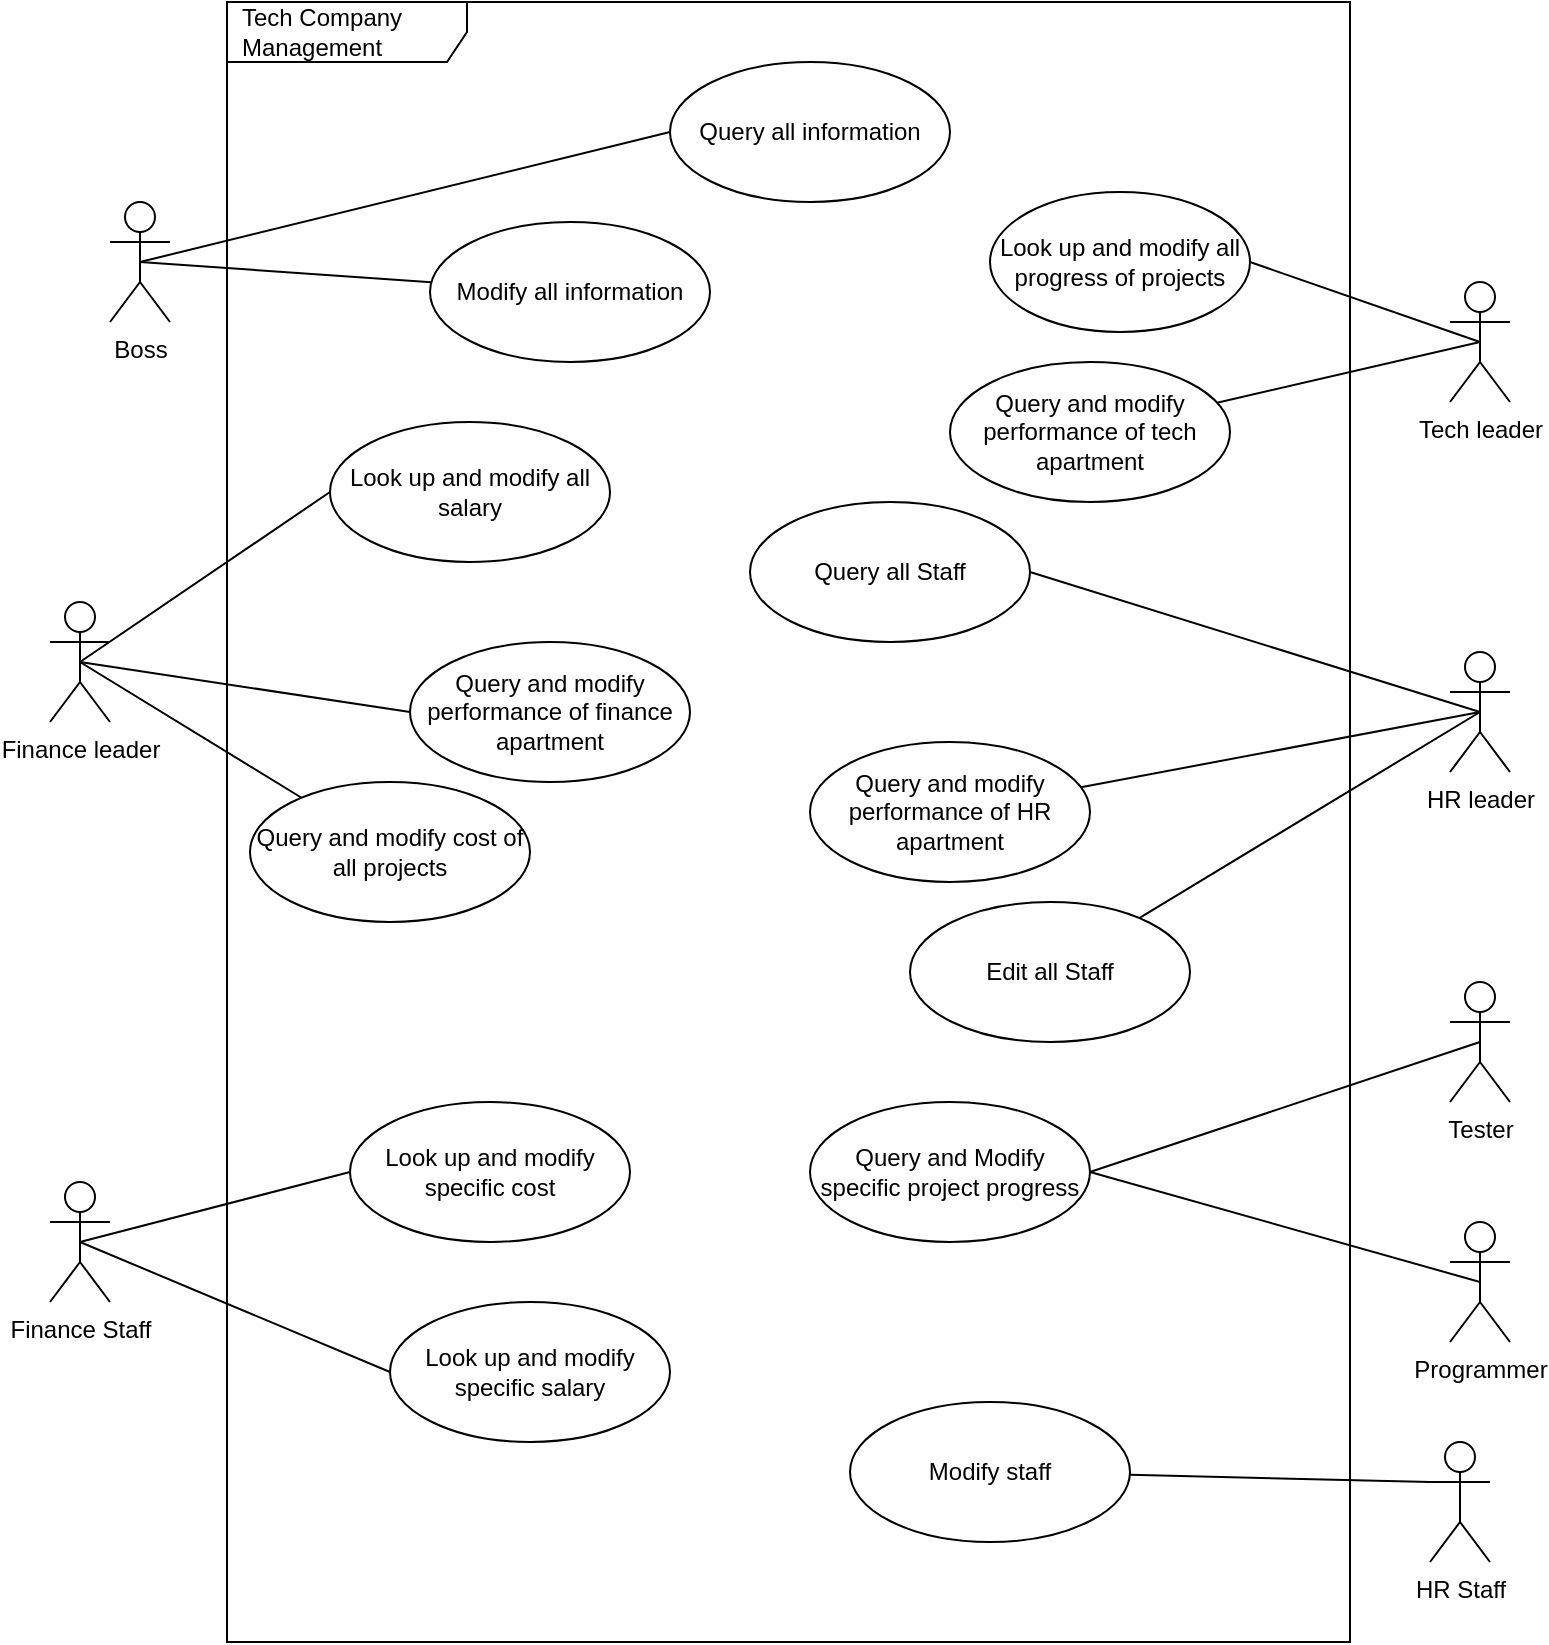 <mxfile version="24.7.17">
  <diagram name="Page-1" id="NVx1WiKt9V09RQy1iXbr">
    <mxGraphModel dx="1615" dy="815" grid="1" gridSize="10" guides="1" tooltips="1" connect="1" arrows="1" fold="1" page="1" pageScale="1" pageWidth="827" pageHeight="1169" math="0" shadow="0">
      <root>
        <mxCell id="0" />
        <mxCell id="1" parent="0" />
        <mxCell id="lRWleDtiuKeqj4dIFjVO-1" value="Tech Company Management&amp;nbsp;" style="shape=umlFrame;whiteSpace=wrap;html=1;width=120;height=30;boundedLbl=1;verticalAlign=middle;align=left;spacingLeft=5;" parent="1" vertex="1">
          <mxGeometry x="148.5" y="260" width="561.5" height="820" as="geometry" />
        </mxCell>
        <mxCell id="lRWleDtiuKeqj4dIFjVO-2" value="Boss" style="shape=umlActor;verticalLabelPosition=bottom;verticalAlign=top;html=1;" parent="1" vertex="1">
          <mxGeometry x="90" y="360" width="30" height="60" as="geometry" />
        </mxCell>
        <mxCell id="lRWleDtiuKeqj4dIFjVO-3" value="Query and modify cost of all projects" style="ellipse;whiteSpace=wrap;html=1;" parent="1" vertex="1">
          <mxGeometry x="160" y="650" width="140" height="70" as="geometry" />
        </mxCell>
        <mxCell id="lRWleDtiuKeqj4dIFjVO-6" value="&lt;div&gt;Tech leader&lt;/div&gt;" style="shape=umlActor;verticalLabelPosition=bottom;verticalAlign=top;html=1;outlineConnect=0;" parent="1" vertex="1">
          <mxGeometry x="760" y="400" width="30" height="60" as="geometry" />
        </mxCell>
        <mxCell id="lRWleDtiuKeqj4dIFjVO-7" value="Finance leader" style="shape=umlActor;verticalLabelPosition=bottom;verticalAlign=top;html=1;outlineConnect=0;" parent="1" vertex="1">
          <mxGeometry x="60" y="560" width="30" height="60" as="geometry" />
        </mxCell>
        <mxCell id="lRWleDtiuKeqj4dIFjVO-9" value="" style="edgeStyle=none;html=1;endArrow=none;verticalAlign=bottom;rounded=0;exitX=0.5;exitY=0.5;exitDx=0;exitDy=0;exitPerimeter=0;" parent="1" source="lRWleDtiuKeqj4dIFjVO-7" target="lRWleDtiuKeqj4dIFjVO-3" edge="1">
          <mxGeometry width="160" relative="1" as="geometry">
            <mxPoint x="130" y="770" as="sourcePoint" />
            <mxPoint x="300" y="769.5" as="targetPoint" />
          </mxGeometry>
        </mxCell>
        <mxCell id="lRWleDtiuKeqj4dIFjVO-25" value="Query all information" style="ellipse;whiteSpace=wrap;html=1;" parent="1" vertex="1">
          <mxGeometry x="370" y="290" width="140" height="70" as="geometry" />
        </mxCell>
        <mxCell id="lRWleDtiuKeqj4dIFjVO-44" value="Query and modify performance of HR apartment" style="ellipse;whiteSpace=wrap;html=1;" parent="1" vertex="1">
          <mxGeometry x="440" y="630" width="140" height="70" as="geometry" />
        </mxCell>
        <mxCell id="lRWleDtiuKeqj4dIFjVO-45" value="" style="edgeStyle=none;html=1;endArrow=none;verticalAlign=bottom;rounded=0;exitX=0.5;exitY=0.5;exitDx=0;exitDy=0;exitPerimeter=0;" parent="1" source="qto2QyLCJmV5Q_1jzjQv-19" target="lRWleDtiuKeqj4dIFjVO-44" edge="1">
          <mxGeometry width="160" relative="1" as="geometry">
            <mxPoint x="750" y="530" as="sourcePoint" />
            <mxPoint x="270" y="710" as="targetPoint" />
          </mxGeometry>
        </mxCell>
        <mxCell id="lRWleDtiuKeqj4dIFjVO-50" value="Query and modify performance of tech apartment" style="ellipse;whiteSpace=wrap;html=1;" parent="1" vertex="1">
          <mxGeometry x="510" y="440" width="140" height="70" as="geometry" />
        </mxCell>
        <mxCell id="lRWleDtiuKeqj4dIFjVO-53" value="" style="edgeStyle=none;html=1;endArrow=none;verticalAlign=bottom;rounded=0;exitX=0.5;exitY=0.5;exitDx=0;exitDy=0;exitPerimeter=0;" parent="1" source="lRWleDtiuKeqj4dIFjVO-6" target="lRWleDtiuKeqj4dIFjVO-50" edge="1">
          <mxGeometry width="160" relative="1" as="geometry">
            <mxPoint x="319.497" y="609.749" as="sourcePoint" />
            <mxPoint x="380.503" y="640.251" as="targetPoint" />
          </mxGeometry>
        </mxCell>
        <mxCell id="lRWleDtiuKeqj4dIFjVO-70" value="Query and modify performance of finance apartment" style="ellipse;whiteSpace=wrap;html=1;" parent="1" vertex="1">
          <mxGeometry x="240" y="580" width="140" height="70" as="geometry" />
        </mxCell>
        <mxCell id="lRWleDtiuKeqj4dIFjVO-71" value="Query all Staff" style="ellipse;whiteSpace=wrap;html=1;" parent="1" vertex="1">
          <mxGeometry x="410" y="510" width="140" height="70" as="geometry" />
        </mxCell>
        <mxCell id="lRWleDtiuKeqj4dIFjVO-72" value="" style="edgeStyle=none;html=1;endArrow=none;verticalAlign=bottom;rounded=0;entryX=0.5;entryY=0.5;entryDx=0;entryDy=0;entryPerimeter=0;exitX=0;exitY=0.5;exitDx=0;exitDy=0;" parent="1" source="lRWleDtiuKeqj4dIFjVO-25" target="lRWleDtiuKeqj4dIFjVO-2" edge="1">
          <mxGeometry width="160" relative="1" as="geometry">
            <mxPoint x="616" y="470" as="sourcePoint" />
            <mxPoint x="211" y="474" as="targetPoint" />
          </mxGeometry>
        </mxCell>
        <mxCell id="lRWleDtiuKeqj4dIFjVO-73" value="Look up and modify all progress of projects" style="ellipse;whiteSpace=wrap;html=1;" parent="1" vertex="1">
          <mxGeometry x="530" y="355" width="130" height="70" as="geometry" />
        </mxCell>
        <mxCell id="lRWleDtiuKeqj4dIFjVO-74" value="" style="edgeStyle=none;html=1;endArrow=none;verticalAlign=bottom;rounded=0;exitX=0.5;exitY=0.5;exitDx=0;exitDy=0;exitPerimeter=0;entryX=1;entryY=0.5;entryDx=0;entryDy=0;" parent="1" source="lRWleDtiuKeqj4dIFjVO-6" target="lRWleDtiuKeqj4dIFjVO-73" edge="1">
          <mxGeometry width="160" relative="1" as="geometry">
            <mxPoint x="20" y="860" as="sourcePoint" />
            <mxPoint x="260" y="864" as="targetPoint" />
          </mxGeometry>
        </mxCell>
        <mxCell id="qto2QyLCJmV5Q_1jzjQv-19" value="&lt;div&gt;HR leader&lt;/div&gt;" style="shape=umlActor;verticalLabelPosition=bottom;verticalAlign=top;html=1;outlineConnect=0;" vertex="1" parent="1">
          <mxGeometry x="760" y="585" width="30" height="60" as="geometry" />
        </mxCell>
        <mxCell id="qto2QyLCJmV5Q_1jzjQv-20" value="&lt;div&gt;HR Staff&lt;/div&gt;" style="shape=umlActor;verticalLabelPosition=bottom;verticalAlign=top;html=1;outlineConnect=0;" vertex="1" parent="1">
          <mxGeometry x="750" y="980" width="30" height="60" as="geometry" />
        </mxCell>
        <mxCell id="qto2QyLCJmV5Q_1jzjQv-21" value="Finance Staff" style="shape=umlActor;verticalLabelPosition=bottom;verticalAlign=top;html=1;outlineConnect=0;" vertex="1" parent="1">
          <mxGeometry x="60" y="850" width="30" height="60" as="geometry" />
        </mxCell>
        <mxCell id="qto2QyLCJmV5Q_1jzjQv-22" value="Programmer" style="shape=umlActor;verticalLabelPosition=bottom;verticalAlign=top;html=1;outlineConnect=0;" vertex="1" parent="1">
          <mxGeometry x="760" y="870" width="30" height="60" as="geometry" />
        </mxCell>
        <mxCell id="qto2QyLCJmV5Q_1jzjQv-23" value="Tester" style="shape=umlActor;verticalLabelPosition=bottom;verticalAlign=top;html=1;outlineConnect=0;" vertex="1" parent="1">
          <mxGeometry x="760" y="750" width="30" height="60" as="geometry" />
        </mxCell>
        <mxCell id="qto2QyLCJmV5Q_1jzjQv-25" value="Query and Modify specific project progress" style="ellipse;whiteSpace=wrap;html=1;" vertex="1" parent="1">
          <mxGeometry x="440" y="810" width="140" height="70" as="geometry" />
        </mxCell>
        <mxCell id="qto2QyLCJmV5Q_1jzjQv-26" style="rounded=0;orthogonalLoop=1;jettySize=auto;html=1;entryX=0.5;entryY=0.5;entryDx=0;entryDy=0;entryPerimeter=0;endArrow=none;endFill=0;exitX=1;exitY=0.5;exitDx=0;exitDy=0;" edge="1" parent="1" source="qto2QyLCJmV5Q_1jzjQv-25" target="qto2QyLCJmV5Q_1jzjQv-22">
          <mxGeometry relative="1" as="geometry">
            <mxPoint x="790" y="855" as="sourcePoint" />
          </mxGeometry>
        </mxCell>
        <mxCell id="qto2QyLCJmV5Q_1jzjQv-32" value="Look up and modify all salary" style="ellipse;whiteSpace=wrap;html=1;" vertex="1" parent="1">
          <mxGeometry x="200" y="470" width="140" height="70" as="geometry" />
        </mxCell>
        <mxCell id="qto2QyLCJmV5Q_1jzjQv-33" value="" style="edgeStyle=none;html=1;endArrow=none;verticalAlign=bottom;rounded=0;entryX=0;entryY=0.5;entryDx=0;entryDy=0;exitX=0.5;exitY=0.5;exitDx=0;exitDy=0;exitPerimeter=0;" edge="1" parent="1" source="lRWleDtiuKeqj4dIFjVO-7" target="lRWleDtiuKeqj4dIFjVO-70">
          <mxGeometry width="160" relative="1" as="geometry">
            <mxPoint x="180" y="525" as="sourcePoint" />
            <mxPoint x="325" y="800" as="targetPoint" />
          </mxGeometry>
        </mxCell>
        <mxCell id="qto2QyLCJmV5Q_1jzjQv-34" value="" style="edgeStyle=none;html=1;endArrow=none;verticalAlign=bottom;rounded=0;entryX=0;entryY=0.5;entryDx=0;entryDy=0;exitX=0.5;exitY=0.5;exitDx=0;exitDy=0;exitPerimeter=0;" edge="1" parent="1" source="lRWleDtiuKeqj4dIFjVO-7" target="qto2QyLCJmV5Q_1jzjQv-32">
          <mxGeometry width="160" relative="1" as="geometry">
            <mxPoint x="148.5" y="610" as="sourcePoint" />
            <mxPoint x="273.5" y="635" as="targetPoint" />
          </mxGeometry>
        </mxCell>
        <mxCell id="qto2QyLCJmV5Q_1jzjQv-35" value="Modify all information" style="ellipse;whiteSpace=wrap;html=1;" vertex="1" parent="1">
          <mxGeometry x="250" y="370" width="140" height="70" as="geometry" />
        </mxCell>
        <mxCell id="qto2QyLCJmV5Q_1jzjQv-37" value="Look up and modify specific cost" style="ellipse;whiteSpace=wrap;html=1;" vertex="1" parent="1">
          <mxGeometry x="210" y="810" width="140" height="70" as="geometry" />
        </mxCell>
        <mxCell id="qto2QyLCJmV5Q_1jzjQv-38" value="Modify staff" style="ellipse;whiteSpace=wrap;html=1;" vertex="1" parent="1">
          <mxGeometry x="460" y="960" width="140" height="70" as="geometry" />
        </mxCell>
        <mxCell id="qto2QyLCJmV5Q_1jzjQv-39" value="" style="edgeStyle=none;html=1;endArrow=none;verticalAlign=bottom;rounded=0;entryX=0.5;entryY=0.5;entryDx=0;entryDy=0;entryPerimeter=0;" edge="1" parent="1" source="qto2QyLCJmV5Q_1jzjQv-35" target="lRWleDtiuKeqj4dIFjVO-2">
          <mxGeometry width="160" relative="1" as="geometry">
            <mxPoint x="275" y="390" as="sourcePoint" />
            <mxPoint x="140" y="455" as="targetPoint" />
          </mxGeometry>
        </mxCell>
        <mxCell id="qto2QyLCJmV5Q_1jzjQv-42" value="Look up and modify specific salary" style="ellipse;whiteSpace=wrap;html=1;" vertex="1" parent="1">
          <mxGeometry x="230" y="910" width="140" height="70" as="geometry" />
        </mxCell>
        <mxCell id="qto2QyLCJmV5Q_1jzjQv-43" value="" style="edgeStyle=none;html=1;endArrow=none;verticalAlign=bottom;rounded=0;entryX=0;entryY=0.5;entryDx=0;entryDy=0;exitX=0.5;exitY=0.5;exitDx=0;exitDy=0;exitPerimeter=0;" edge="1" parent="1" source="qto2QyLCJmV5Q_1jzjQv-21" target="qto2QyLCJmV5Q_1jzjQv-37">
          <mxGeometry width="160" relative="1" as="geometry">
            <mxPoint x="85" y="865" as="sourcePoint" />
            <mxPoint x="250" y="770" as="targetPoint" />
          </mxGeometry>
        </mxCell>
        <mxCell id="qto2QyLCJmV5Q_1jzjQv-44" value="" style="edgeStyle=none;html=1;endArrow=none;verticalAlign=bottom;rounded=0;entryX=0;entryY=0.5;entryDx=0;entryDy=0;exitX=0.5;exitY=0.5;exitDx=0;exitDy=0;exitPerimeter=0;" edge="1" parent="1" source="qto2QyLCJmV5Q_1jzjQv-21" target="qto2QyLCJmV5Q_1jzjQv-42">
          <mxGeometry width="160" relative="1" as="geometry">
            <mxPoint x="60" y="1035" as="sourcePoint" />
            <mxPoint x="225" y="940" as="targetPoint" />
          </mxGeometry>
        </mxCell>
        <mxCell id="qto2QyLCJmV5Q_1jzjQv-46" style="rounded=0;orthogonalLoop=1;jettySize=auto;html=1;entryX=0.5;entryY=0.5;entryDx=0;entryDy=0;entryPerimeter=0;endArrow=none;endFill=0;exitX=1;exitY=0.5;exitDx=0;exitDy=0;" edge="1" parent="1" source="qto2QyLCJmV5Q_1jzjQv-25" target="qto2QyLCJmV5Q_1jzjQv-23">
          <mxGeometry relative="1" as="geometry">
            <mxPoint x="790" y="927.5" as="sourcePoint" />
            <mxPoint x="1038" y="962.5" as="targetPoint" />
          </mxGeometry>
        </mxCell>
        <mxCell id="qto2QyLCJmV5Q_1jzjQv-47" style="rounded=0;orthogonalLoop=1;jettySize=auto;html=1;entryX=0;entryY=0.333;entryDx=0;entryDy=0;entryPerimeter=0;endArrow=none;endFill=0;" edge="1" parent="1" source="qto2QyLCJmV5Q_1jzjQv-38" target="qto2QyLCJmV5Q_1jzjQv-20">
          <mxGeometry relative="1" as="geometry" />
        </mxCell>
        <mxCell id="qto2QyLCJmV5Q_1jzjQv-48" value="Edit all Staff" style="ellipse;whiteSpace=wrap;html=1;" vertex="1" parent="1">
          <mxGeometry x="490" y="710" width="140" height="70" as="geometry" />
        </mxCell>
        <mxCell id="qto2QyLCJmV5Q_1jzjQv-49" style="rounded=0;orthogonalLoop=1;jettySize=auto;html=1;entryX=0.5;entryY=0.5;entryDx=0;entryDy=0;entryPerimeter=0;endArrow=none;endFill=0;" edge="1" parent="1" source="qto2QyLCJmV5Q_1jzjQv-48" target="qto2QyLCJmV5Q_1jzjQv-19">
          <mxGeometry relative="1" as="geometry" />
        </mxCell>
        <mxCell id="qto2QyLCJmV5Q_1jzjQv-50" value="" style="edgeStyle=none;html=1;endArrow=none;verticalAlign=bottom;rounded=0;startArrow=none;exitX=1;exitY=0.5;exitDx=0;exitDy=0;entryX=0.5;entryY=0.5;entryDx=0;entryDy=0;entryPerimeter=0;" edge="1" parent="1" source="lRWleDtiuKeqj4dIFjVO-71" target="qto2QyLCJmV5Q_1jzjQv-19">
          <mxGeometry width="160" relative="1" as="geometry">
            <mxPoint x="540" y="585" as="sourcePoint" />
            <mxPoint x="785" y="640" as="targetPoint" />
          </mxGeometry>
        </mxCell>
      </root>
    </mxGraphModel>
  </diagram>
</mxfile>
